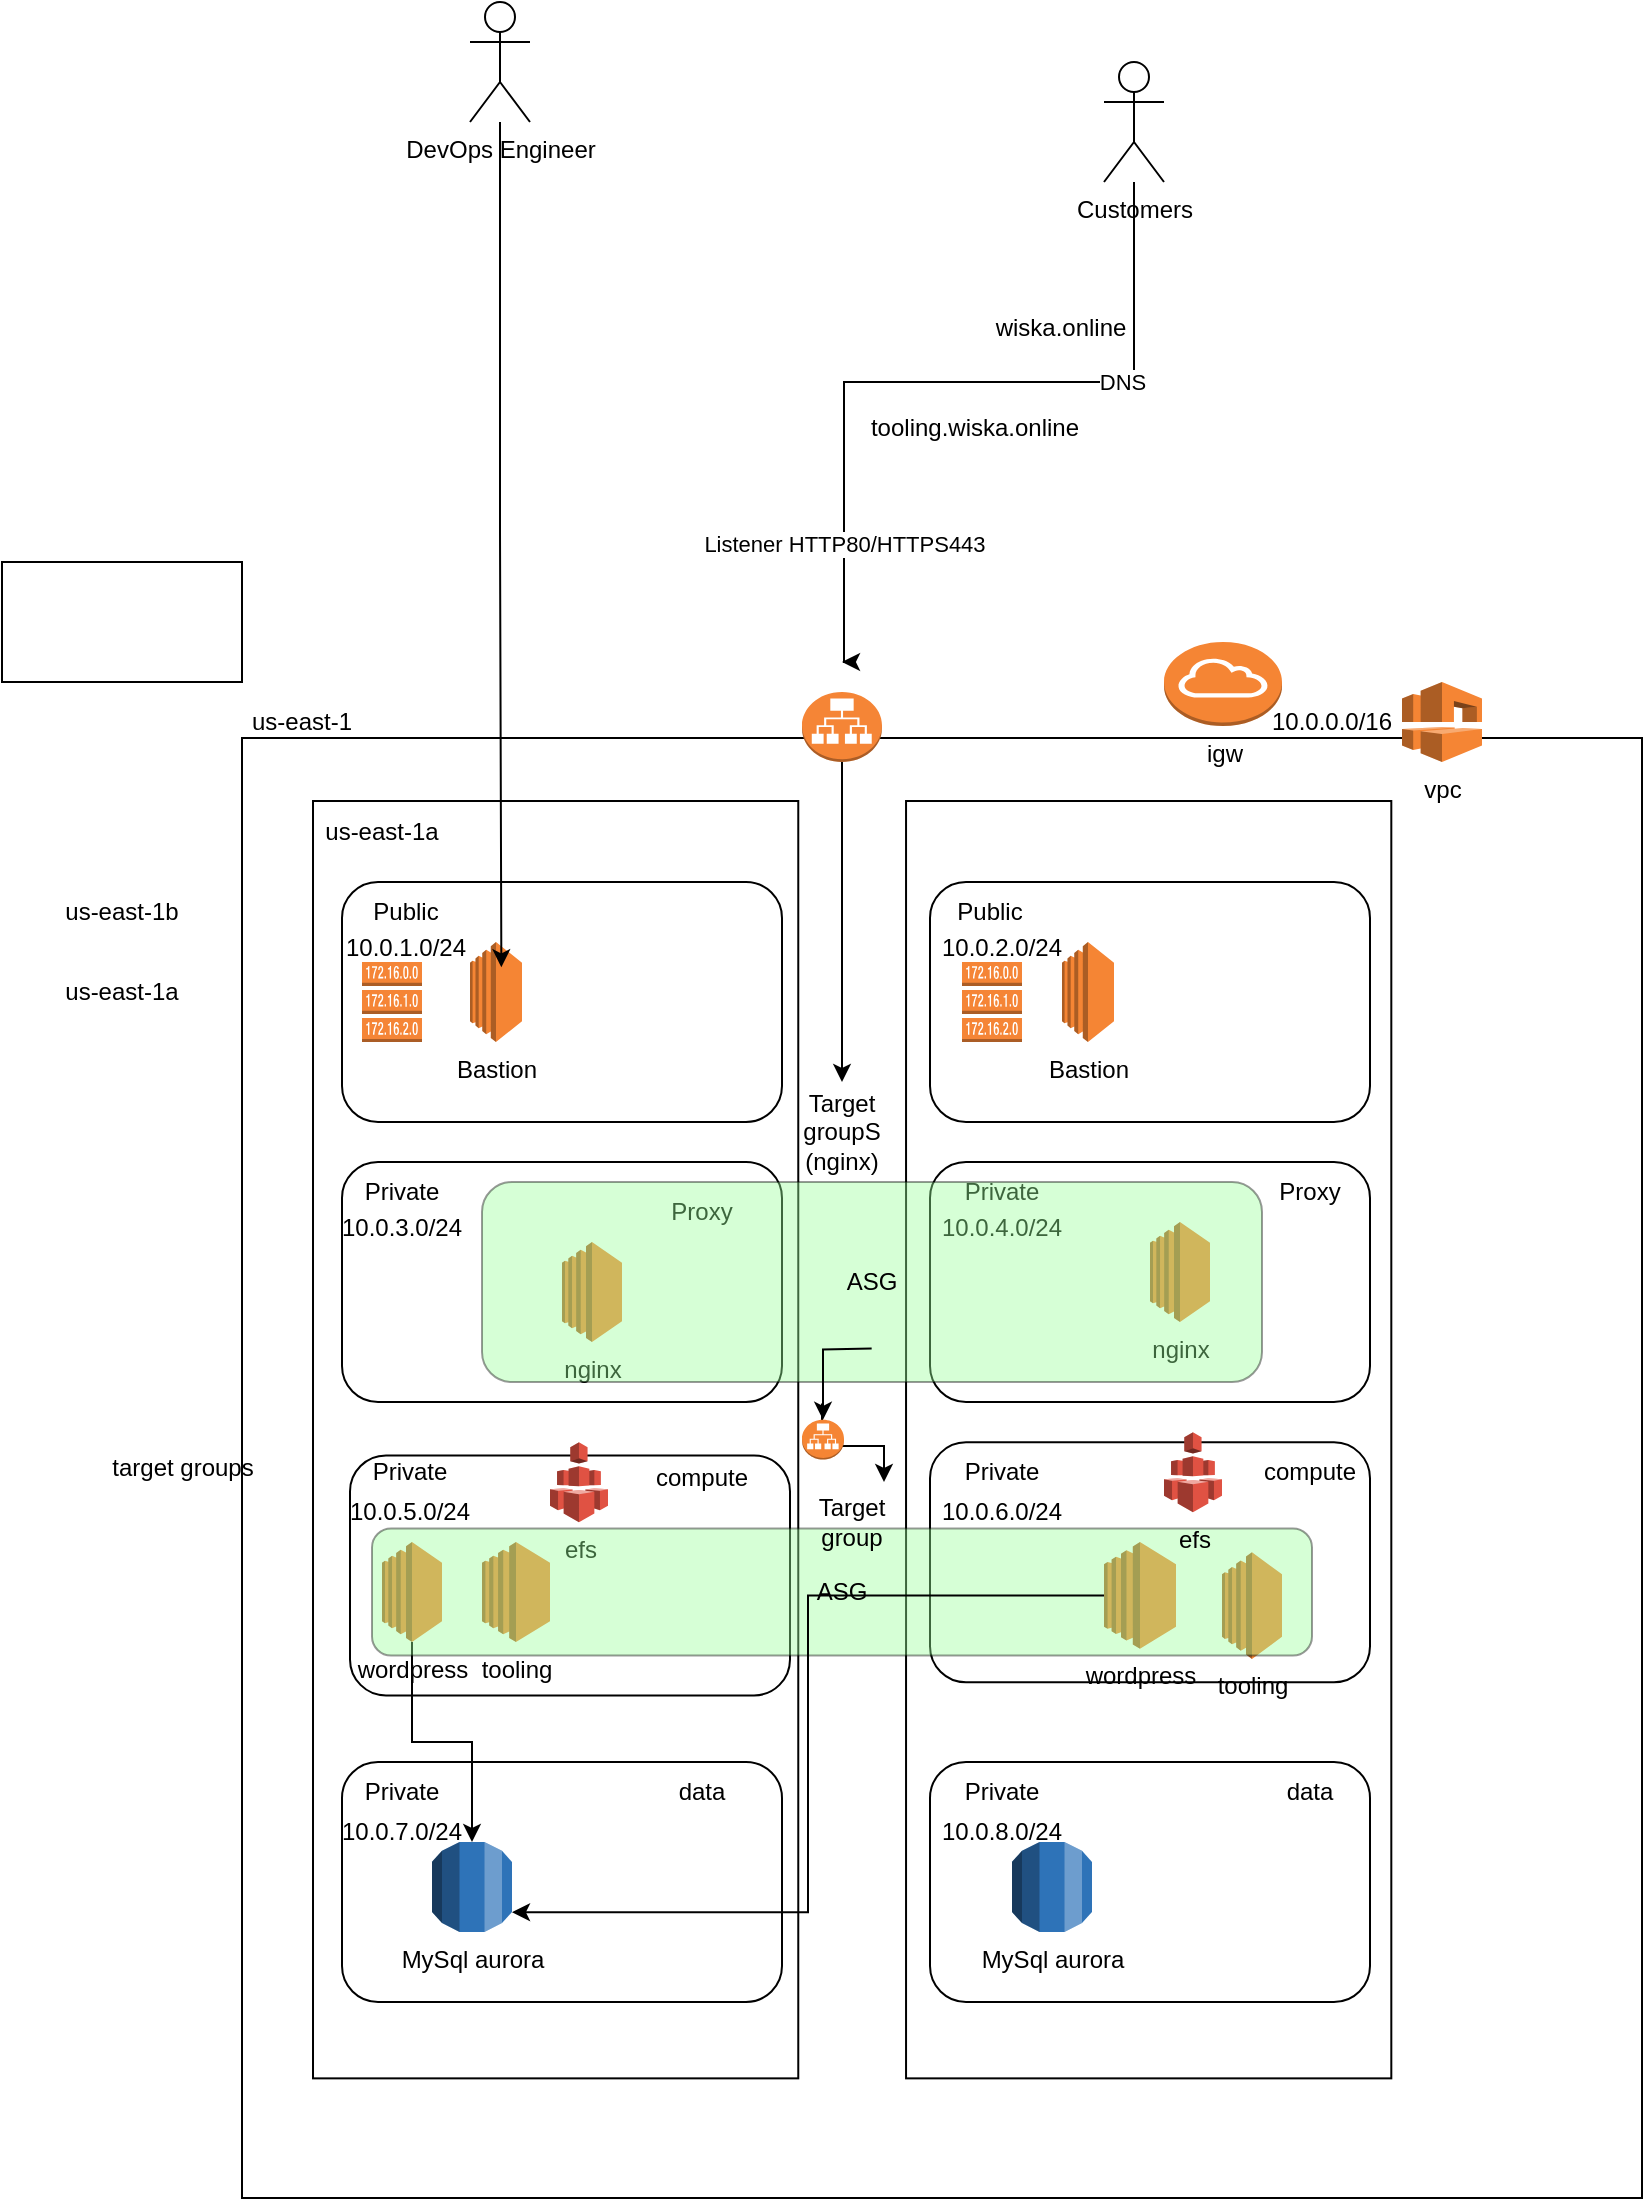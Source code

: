 <mxfile version="24.5.1" type="github">
  <diagram name="Page-1" id="_7cPjbwSHLthKtkstCs8">
    <mxGraphModel dx="1495" dy="1510" grid="1" gridSize="10" guides="1" tooltips="1" connect="1" arrows="1" fold="1" page="1" pageScale="1" pageWidth="827" pageHeight="1169" math="0" shadow="0">
      <root>
        <mxCell id="0" />
        <mxCell id="1" parent="0" />
        <mxCell id="-Hw66Gw2yN3HPsaUF5WC-1" value="DevOps Engineer" style="shape=umlActor;verticalLabelPosition=bottom;verticalAlign=top;html=1;outlineConnect=0;" parent="1" vertex="1">
          <mxGeometry x="74" y="-320" width="30" height="60" as="geometry" />
        </mxCell>
        <mxCell id="-Hw66Gw2yN3HPsaUF5WC-90" style="edgeStyle=orthogonalEdgeStyle;rounded=0;orthogonalLoop=1;jettySize=auto;html=1;" parent="1" source="-Hw66Gw2yN3HPsaUF5WC-3" edge="1">
          <mxGeometry relative="1" as="geometry">
            <mxPoint x="260" y="10" as="targetPoint" />
            <Array as="points">
              <mxPoint x="406" y="-130" />
              <mxPoint x="261" y="-130" />
            </Array>
          </mxGeometry>
        </mxCell>
        <mxCell id="-Hw66Gw2yN3HPsaUF5WC-91" value="DNS" style="edgeLabel;html=1;align=center;verticalAlign=middle;resizable=0;points=[];" parent="-Hw66Gw2yN3HPsaUF5WC-90" vertex="1" connectable="0">
          <mxGeometry x="-0.449" relative="1" as="geometry">
            <mxPoint as="offset" />
          </mxGeometry>
        </mxCell>
        <mxCell id="-Hw66Gw2yN3HPsaUF5WC-3" value="Customers" style="shape=umlActor;verticalLabelPosition=bottom;verticalAlign=top;html=1;outlineConnect=0;" parent="1" vertex="1">
          <mxGeometry x="391" y="-290" width="30" height="60" as="geometry" />
        </mxCell>
        <mxCell id="-Hw66Gw2yN3HPsaUF5WC-4" value="" style="rounded=0;whiteSpace=wrap;html=1;" parent="1" vertex="1">
          <mxGeometry x="-40" y="48" width="700" height="730" as="geometry" />
        </mxCell>
        <mxCell id="-Hw66Gw2yN3HPsaUF5WC-5" value="vpc&lt;div&gt;&lt;br&gt;&lt;/div&gt;" style="outlineConnect=0;dashed=0;verticalLabelPosition=bottom;verticalAlign=top;align=center;html=1;shape=mxgraph.aws3.vpc;fillColor=#F58534;gradientColor=none;" parent="1" vertex="1">
          <mxGeometry x="540" y="20" width="40" height="40" as="geometry" />
        </mxCell>
        <mxCell id="-Hw66Gw2yN3HPsaUF5WC-6" value="us-east-1" style="text;html=1;align=center;verticalAlign=middle;whiteSpace=wrap;rounded=0;" parent="1" vertex="1">
          <mxGeometry x="-40" y="25" width="60" height="30" as="geometry" />
        </mxCell>
        <mxCell id="-Hw66Gw2yN3HPsaUF5WC-8" value="" style="rounded=0;whiteSpace=wrap;html=1;" parent="1" vertex="1">
          <mxGeometry x="-160" y="-40" width="120" height="60" as="geometry" />
        </mxCell>
        <mxCell id="-Hw66Gw2yN3HPsaUF5WC-10" value="us-east-1a" style="text;html=1;align=center;verticalAlign=middle;whiteSpace=wrap;rounded=0;" parent="1" vertex="1">
          <mxGeometry x="-130" y="160" width="60" height="30" as="geometry" />
        </mxCell>
        <mxCell id="-Hw66Gw2yN3HPsaUF5WC-11" value="us-east-1b" style="text;html=1;align=center;verticalAlign=middle;whiteSpace=wrap;rounded=0;" parent="1" vertex="1">
          <mxGeometry x="-130" y="120" width="60" height="30" as="geometry" />
        </mxCell>
        <mxCell id="-Hw66Gw2yN3HPsaUF5WC-12" value="" style="rounded=0;whiteSpace=wrap;html=1;rotation=90;" parent="1" vertex="1">
          <mxGeometry x="-202.52" y="277.53" width="638.68" height="242.63" as="geometry" />
        </mxCell>
        <mxCell id="-Hw66Gw2yN3HPsaUF5WC-14" value="us-east-1a" style="text;html=1;align=center;verticalAlign=middle;whiteSpace=wrap;rounded=0;" parent="1" vertex="1">
          <mxGeometry y="80" width="60" height="30" as="geometry" />
        </mxCell>
        <mxCell id="-Hw66Gw2yN3HPsaUF5WC-18" value="" style="rounded=1;whiteSpace=wrap;html=1;" parent="1" vertex="1">
          <mxGeometry x="10" y="120" width="220" height="120" as="geometry" />
        </mxCell>
        <mxCell id="-Hw66Gw2yN3HPsaUF5WC-19" value="" style="rounded=1;whiteSpace=wrap;html=1;" parent="1" vertex="1">
          <mxGeometry x="10" y="260" width="220" height="120" as="geometry" />
        </mxCell>
        <mxCell id="-Hw66Gw2yN3HPsaUF5WC-20" value="" style="rounded=1;whiteSpace=wrap;html=1;" parent="1" vertex="1">
          <mxGeometry x="14" y="406.71" width="220" height="120" as="geometry" />
        </mxCell>
        <mxCell id="-Hw66Gw2yN3HPsaUF5WC-21" value="" style="rounded=1;whiteSpace=wrap;html=1;" parent="1" vertex="1">
          <mxGeometry x="10" y="560" width="220" height="120" as="geometry" />
        </mxCell>
        <mxCell id="-Hw66Gw2yN3HPsaUF5WC-22" value="igw&lt;div&gt;&lt;br&gt;&lt;/div&gt;" style="outlineConnect=0;dashed=0;verticalLabelPosition=bottom;verticalAlign=top;align=center;html=1;shape=mxgraph.aws3.internet_gateway;fillColor=#F58534;gradientColor=none;" parent="1" vertex="1">
          <mxGeometry x="421" width="59" height="42" as="geometry" />
        </mxCell>
        <mxCell id="-Hw66Gw2yN3HPsaUF5WC-24" value="" style="rounded=0;whiteSpace=wrap;html=1;rotation=90;" parent="1" vertex="1">
          <mxGeometry x="94.0" y="277.53" width="638.68" height="242.63" as="geometry" />
        </mxCell>
        <mxCell id="-Hw66Gw2yN3HPsaUF5WC-25" value="" style="rounded=1;whiteSpace=wrap;html=1;" parent="1" vertex="1">
          <mxGeometry x="304" y="120" width="220" height="120" as="geometry" />
        </mxCell>
        <mxCell id="-Hw66Gw2yN3HPsaUF5WC-26" value="" style="rounded=1;whiteSpace=wrap;html=1;" parent="1" vertex="1">
          <mxGeometry x="304" y="260" width="220" height="120" as="geometry" />
        </mxCell>
        <mxCell id="-Hw66Gw2yN3HPsaUF5WC-27" value="" style="rounded=1;whiteSpace=wrap;html=1;" parent="1" vertex="1">
          <mxGeometry x="304" y="400.16" width="220" height="120" as="geometry" />
        </mxCell>
        <mxCell id="-Hw66Gw2yN3HPsaUF5WC-28" value="" style="rounded=1;whiteSpace=wrap;html=1;" parent="1" vertex="1">
          <mxGeometry x="304" y="560" width="220" height="120" as="geometry" />
        </mxCell>
        <mxCell id="-Hw66Gw2yN3HPsaUF5WC-29" value="10.0.0.0/16" style="text;html=1;align=center;verticalAlign=middle;whiteSpace=wrap;rounded=0;" parent="1" vertex="1">
          <mxGeometry x="480" y="30" width="50" height="20" as="geometry" />
        </mxCell>
        <mxCell id="-Hw66Gw2yN3HPsaUF5WC-30" value="10.0.1.0/24" style="text;html=1;align=center;verticalAlign=middle;whiteSpace=wrap;rounded=0;" parent="1" vertex="1">
          <mxGeometry x="17" y="145" width="50" height="15" as="geometry" />
        </mxCell>
        <mxCell id="-Hw66Gw2yN3HPsaUF5WC-31" value="Public" style="text;html=1;align=center;verticalAlign=middle;whiteSpace=wrap;rounded=0;" parent="1" vertex="1">
          <mxGeometry x="12" y="120" width="60" height="30" as="geometry" />
        </mxCell>
        <mxCell id="-Hw66Gw2yN3HPsaUF5WC-32" value="Public" style="text;html=1;align=center;verticalAlign=middle;whiteSpace=wrap;rounded=0;" parent="1" vertex="1">
          <mxGeometry x="304" y="120" width="60" height="30" as="geometry" />
        </mxCell>
        <mxCell id="-Hw66Gw2yN3HPsaUF5WC-33" value="Private" style="text;html=1;align=center;verticalAlign=middle;whiteSpace=wrap;rounded=0;" parent="1" vertex="1">
          <mxGeometry x="10" y="260" width="60" height="30" as="geometry" />
        </mxCell>
        <mxCell id="-Hw66Gw2yN3HPsaUF5WC-34" value="Private" style="text;html=1;align=center;verticalAlign=middle;whiteSpace=wrap;rounded=0;" parent="1" vertex="1">
          <mxGeometry x="310" y="260" width="60" height="30" as="geometry" />
        </mxCell>
        <mxCell id="-Hw66Gw2yN3HPsaUF5WC-35" value="Private" style="text;html=1;align=center;verticalAlign=middle;whiteSpace=wrap;rounded=0;" parent="1" vertex="1">
          <mxGeometry x="14" y="400.16" width="60" height="30" as="geometry" />
        </mxCell>
        <mxCell id="-Hw66Gw2yN3HPsaUF5WC-36" value="Private" style="text;html=1;align=center;verticalAlign=middle;whiteSpace=wrap;rounded=0;" parent="1" vertex="1">
          <mxGeometry x="310" y="400.16" width="60" height="30" as="geometry" />
        </mxCell>
        <mxCell id="-Hw66Gw2yN3HPsaUF5WC-37" value="Private" style="text;html=1;align=center;verticalAlign=middle;whiteSpace=wrap;rounded=0;" parent="1" vertex="1">
          <mxGeometry x="10" y="560" width="60" height="30" as="geometry" />
        </mxCell>
        <mxCell id="-Hw66Gw2yN3HPsaUF5WC-38" value="Private" style="text;html=1;align=center;verticalAlign=middle;whiteSpace=wrap;rounded=0;" parent="1" vertex="1">
          <mxGeometry x="310" y="560" width="60" height="30" as="geometry" />
        </mxCell>
        <mxCell id="-Hw66Gw2yN3HPsaUF5WC-42" value="10.0.2.0/24" style="text;html=1;align=center;verticalAlign=middle;whiteSpace=wrap;rounded=0;" parent="1" vertex="1">
          <mxGeometry x="310" y="137.5" width="60" height="30" as="geometry" />
        </mxCell>
        <mxCell id="-Hw66Gw2yN3HPsaUF5WC-43" value="10.0.3.0/24" style="text;html=1;align=center;verticalAlign=middle;whiteSpace=wrap;rounded=0;" parent="1" vertex="1">
          <mxGeometry x="10" y="277.53" width="60" height="30" as="geometry" />
        </mxCell>
        <mxCell id="-Hw66Gw2yN3HPsaUF5WC-44" value="10.0.4.0/24" style="text;html=1;align=center;verticalAlign=middle;whiteSpace=wrap;rounded=0;" parent="1" vertex="1">
          <mxGeometry x="310" y="277.53" width="60" height="30" as="geometry" />
        </mxCell>
        <mxCell id="-Hw66Gw2yN3HPsaUF5WC-45" value="10.0.6.0/24" style="text;html=1;align=center;verticalAlign=middle;whiteSpace=wrap;rounded=0;" parent="1" vertex="1">
          <mxGeometry x="310" y="420" width="60" height="30" as="geometry" />
        </mxCell>
        <mxCell id="-Hw66Gw2yN3HPsaUF5WC-46" value="10.0.5.0/24" style="text;html=1;align=center;verticalAlign=middle;whiteSpace=wrap;rounded=0;" parent="1" vertex="1">
          <mxGeometry x="14" y="420" width="60" height="30" as="geometry" />
        </mxCell>
        <mxCell id="-Hw66Gw2yN3HPsaUF5WC-47" value="10.0.7.0/24" style="text;html=1;align=center;verticalAlign=middle;whiteSpace=wrap;rounded=0;" parent="1" vertex="1">
          <mxGeometry x="10" y="580" width="60" height="30" as="geometry" />
        </mxCell>
        <mxCell id="-Hw66Gw2yN3HPsaUF5WC-48" value="10.0.8.0/24" style="text;html=1;align=center;verticalAlign=middle;whiteSpace=wrap;rounded=0;" parent="1" vertex="1">
          <mxGeometry x="310" y="580" width="60" height="30" as="geometry" />
        </mxCell>
        <mxCell id="-Hw66Gw2yN3HPsaUF5WC-49" value="" style="outlineConnect=0;dashed=0;verticalLabelPosition=bottom;verticalAlign=top;align=center;html=1;shape=mxgraph.aws3.route_table;fillColor=#F58536;gradientColor=none;" parent="1" vertex="1">
          <mxGeometry x="20" y="160" width="30" height="40" as="geometry" />
        </mxCell>
        <mxCell id="-Hw66Gw2yN3HPsaUF5WC-50" value="Bastion" style="outlineConnect=0;dashed=0;verticalLabelPosition=bottom;verticalAlign=top;align=center;html=1;shape=mxgraph.aws3.ec2;fillColor=#F58534;gradientColor=none;" parent="1" vertex="1">
          <mxGeometry x="74" y="150" width="26" height="50" as="geometry" />
        </mxCell>
        <mxCell id="-Hw66Gw2yN3HPsaUF5WC-51" value="" style="outlineConnect=0;dashed=0;verticalLabelPosition=bottom;verticalAlign=top;align=center;html=1;shape=mxgraph.aws3.route_table;fillColor=#F58536;gradientColor=none;" parent="1" vertex="1">
          <mxGeometry x="320" y="160" width="30" height="40" as="geometry" />
        </mxCell>
        <mxCell id="-Hw66Gw2yN3HPsaUF5WC-52" value="Bastion" style="outlineConnect=0;dashed=0;verticalLabelPosition=bottom;verticalAlign=top;align=center;html=1;shape=mxgraph.aws3.ec2;fillColor=#F58534;gradientColor=none;" parent="1" vertex="1">
          <mxGeometry x="370" y="150" width="26" height="50" as="geometry" />
        </mxCell>
        <mxCell id="-Hw66Gw2yN3HPsaUF5WC-53" value="nginx&lt;div&gt;&lt;br&gt;&lt;/div&gt;" style="outlineConnect=0;dashed=0;verticalLabelPosition=bottom;verticalAlign=top;align=center;html=1;shape=mxgraph.aws3.ec2;fillColor=#F58534;gradientColor=none;" parent="1" vertex="1">
          <mxGeometry x="120" y="300" width="30" height="50" as="geometry" />
        </mxCell>
        <mxCell id="-Hw66Gw2yN3HPsaUF5WC-54" value="MySql aurora" style="outlineConnect=0;dashed=0;verticalLabelPosition=bottom;verticalAlign=top;align=center;html=1;shape=mxgraph.aws3.rds;fillColor=#2E73B8;gradientColor=none;" parent="1" vertex="1">
          <mxGeometry x="55" y="600" width="40" height="45" as="geometry" />
        </mxCell>
        <mxCell id="KXOsHfbf65hhS5-PwLxQ-32" style="edgeStyle=orthogonalEdgeStyle;rounded=0;orthogonalLoop=1;jettySize=auto;html=1;" edge="1" parent="1" source="-Hw66Gw2yN3HPsaUF5WC-55" target="-Hw66Gw2yN3HPsaUF5WC-54">
          <mxGeometry relative="1" as="geometry" />
        </mxCell>
        <mxCell id="-Hw66Gw2yN3HPsaUF5WC-55" value="wordpress" style="outlineConnect=0;dashed=0;verticalLabelPosition=bottom;verticalAlign=top;align=center;html=1;shape=mxgraph.aws3.ec2;fillColor=#F58534;gradientColor=none;" parent="1" vertex="1">
          <mxGeometry x="30" y="450" width="30" height="50" as="geometry" />
        </mxCell>
        <mxCell id="-Hw66Gw2yN3HPsaUF5WC-56" value="tooling" style="outlineConnect=0;dashed=0;verticalLabelPosition=bottom;verticalAlign=top;align=center;html=1;shape=mxgraph.aws3.ec2;fillColor=#F58534;gradientColor=none;" parent="1" vertex="1">
          <mxGeometry x="80" y="450" width="34" height="50" as="geometry" />
        </mxCell>
        <mxCell id="-Hw66Gw2yN3HPsaUF5WC-57" value="nginx&lt;div&gt;&lt;br&gt;&lt;/div&gt;" style="outlineConnect=0;dashed=0;verticalLabelPosition=bottom;verticalAlign=top;align=center;html=1;shape=mxgraph.aws3.ec2;fillColor=#F58534;gradientColor=none;" parent="1" vertex="1">
          <mxGeometry x="414" y="290" width="30" height="50" as="geometry" />
        </mxCell>
        <mxCell id="-Hw66Gw2yN3HPsaUF5WC-60" value="wordpress" style="outlineConnect=0;dashed=0;verticalLabelPosition=bottom;verticalAlign=top;align=center;html=1;shape=mxgraph.aws3.ec2;fillColor=#F58534;gradientColor=none;" parent="1" vertex="1">
          <mxGeometry x="391.0" y="450" width="36" height="53.41" as="geometry" />
        </mxCell>
        <mxCell id="-Hw66Gw2yN3HPsaUF5WC-61" value="tooling" style="outlineConnect=0;dashed=0;verticalLabelPosition=bottom;verticalAlign=top;align=center;html=1;shape=mxgraph.aws3.ec2;fillColor=#F58534;gradientColor=none;" parent="1" vertex="1">
          <mxGeometry x="450" y="455.08" width="30" height="53.41" as="geometry" />
        </mxCell>
        <mxCell id="-Hw66Gw2yN3HPsaUF5WC-62" value="Proxy" style="text;html=1;align=center;verticalAlign=middle;whiteSpace=wrap;rounded=0;" parent="1" vertex="1">
          <mxGeometry x="160" y="270" width="60" height="30" as="geometry" />
        </mxCell>
        <mxCell id="-Hw66Gw2yN3HPsaUF5WC-63" value="Proxy" style="text;html=1;align=center;verticalAlign=middle;whiteSpace=wrap;rounded=0;" parent="1" vertex="1">
          <mxGeometry x="464" y="260" width="60" height="30" as="geometry" />
        </mxCell>
        <mxCell id="-Hw66Gw2yN3HPsaUF5WC-64" value="compute" style="text;html=1;align=center;verticalAlign=middle;whiteSpace=wrap;rounded=0;" parent="1" vertex="1">
          <mxGeometry x="160" y="403.41" width="60" height="30" as="geometry" />
        </mxCell>
        <mxCell id="-Hw66Gw2yN3HPsaUF5WC-66" value="compute" style="text;html=1;align=center;verticalAlign=middle;whiteSpace=wrap;rounded=0;" parent="1" vertex="1">
          <mxGeometry x="464" y="400.16" width="60" height="30" as="geometry" />
        </mxCell>
        <mxCell id="-Hw66Gw2yN3HPsaUF5WC-67" value="data" style="text;html=1;align=center;verticalAlign=middle;whiteSpace=wrap;rounded=0;" parent="1" vertex="1">
          <mxGeometry x="160" y="560" width="60" height="30" as="geometry" />
        </mxCell>
        <mxCell id="-Hw66Gw2yN3HPsaUF5WC-68" value="data" style="text;html=1;align=center;verticalAlign=middle;whiteSpace=wrap;rounded=0;" parent="1" vertex="1">
          <mxGeometry x="464" y="560" width="60" height="30" as="geometry" />
        </mxCell>
        <mxCell id="-Hw66Gw2yN3HPsaUF5WC-69" value="MySql aurora" style="outlineConnect=0;dashed=0;verticalLabelPosition=bottom;verticalAlign=top;align=center;html=1;shape=mxgraph.aws3.rds;fillColor=#2E73B8;gradientColor=none;" parent="1" vertex="1">
          <mxGeometry x="345" y="600" width="40" height="45" as="geometry" />
        </mxCell>
        <mxCell id="-Hw66Gw2yN3HPsaUF5WC-70" value="efs&lt;div&gt;&lt;br&gt;&lt;/div&gt;" style="outlineConnect=0;dashed=0;verticalLabelPosition=bottom;verticalAlign=top;align=center;html=1;shape=mxgraph.aws3.efs;fillColor=#E05243;gradientColor=none;" parent="1" vertex="1">
          <mxGeometry x="114" y="400.16" width="29" height="40" as="geometry" />
        </mxCell>
        <mxCell id="-Hw66Gw2yN3HPsaUF5WC-75" style="edgeStyle=orthogonalEdgeStyle;rounded=0;orthogonalLoop=1;jettySize=auto;html=1;entryX=0.603;entryY=0.253;entryDx=0;entryDy=0;entryPerimeter=0;" parent="1" source="-Hw66Gw2yN3HPsaUF5WC-1" target="-Hw66Gw2yN3HPsaUF5WC-50" edge="1">
          <mxGeometry relative="1" as="geometry" />
        </mxCell>
        <mxCell id="-Hw66Gw2yN3HPsaUF5WC-76" value="" style="outlineConnect=0;dashed=0;verticalLabelPosition=bottom;verticalAlign=top;align=center;html=1;shape=mxgraph.aws3.application_load_balancer;fillColor=#F58536;gradientColor=none;" parent="1" vertex="1">
          <mxGeometry x="240" y="25" width="40" height="35" as="geometry" />
        </mxCell>
        <mxCell id="-Hw66Gw2yN3HPsaUF5WC-92" value="wiska.online" style="text;html=1;align=center;verticalAlign=middle;resizable=0;points=[];autosize=1;strokeColor=none;fillColor=none;" parent="1" vertex="1">
          <mxGeometry x="324" y="-172" width="90" height="30" as="geometry" />
        </mxCell>
        <mxCell id="-Hw66Gw2yN3HPsaUF5WC-93" value="tooling.wiska.online" style="text;html=1;align=center;verticalAlign=middle;resizable=0;points=[];autosize=1;strokeColor=none;fillColor=none;" parent="1" vertex="1">
          <mxGeometry x="261" y="-122" width="130" height="30" as="geometry" />
        </mxCell>
        <mxCell id="-Hw66Gw2yN3HPsaUF5WC-94" value="ASG" style="rounded=1;whiteSpace=wrap;html=1;fillColor=#99FF99;opacity=40;" parent="1" vertex="1">
          <mxGeometry x="80" y="270" width="390" height="100" as="geometry" />
        </mxCell>
        <mxCell id="-Hw66Gw2yN3HPsaUF5WC-95" style="edgeStyle=orthogonalEdgeStyle;rounded=0;orthogonalLoop=1;jettySize=auto;html=1;" parent="1" source="-Hw66Gw2yN3HPsaUF5WC-76" edge="1">
          <mxGeometry relative="1" as="geometry">
            <mxPoint x="260" y="220" as="targetPoint" />
          </mxGeometry>
        </mxCell>
        <mxCell id="-Hw66Gw2yN3HPsaUF5WC-97" value="Listener HTTP80/HTTPS443" style="edgeLabel;html=1;align=center;verticalAlign=middle;resizable=0;points=[];" parent="-Hw66Gw2yN3HPsaUF5WC-95" vertex="1" connectable="0">
          <mxGeometry x="0.045" relative="1" as="geometry">
            <mxPoint y="-193" as="offset" />
          </mxGeometry>
        </mxCell>
        <mxCell id="-Hw66Gw2yN3HPsaUF5WC-96" value="Target&lt;div&gt;groupS&lt;/div&gt;&lt;div&gt;(nginx)&lt;/div&gt;" style="text;html=1;align=center;verticalAlign=middle;whiteSpace=wrap;rounded=0;" parent="1" vertex="1">
          <mxGeometry x="230" y="230" width="60" height="30" as="geometry" />
        </mxCell>
        <mxCell id="KXOsHfbf65hhS5-PwLxQ-12" value="ASG" style="rounded=1;whiteSpace=wrap;html=1;fillColor=#99FF99;opacity=40;" vertex="1" parent="1">
          <mxGeometry x="25" y="443.21" width="470" height="63.57" as="geometry" />
        </mxCell>
        <mxCell id="KXOsHfbf65hhS5-PwLxQ-13" value="efs&lt;div&gt;&lt;br&gt;&lt;/div&gt;" style="outlineConnect=0;dashed=0;verticalLabelPosition=bottom;verticalAlign=top;align=center;html=1;shape=mxgraph.aws3.efs;fillColor=#E05243;gradientColor=none;" vertex="1" parent="1">
          <mxGeometry x="421" y="395.16" width="29" height="40" as="geometry" />
        </mxCell>
        <mxCell id="KXOsHfbf65hhS5-PwLxQ-26" style="edgeStyle=orthogonalEdgeStyle;rounded=0;orthogonalLoop=1;jettySize=auto;html=1;" edge="1" parent="1">
          <mxGeometry relative="1" as="geometry">
            <mxPoint x="250" y="380.76" as="sourcePoint" />
            <mxPoint x="281" y="420" as="targetPoint" />
            <Array as="points">
              <mxPoint x="250" y="402" />
              <mxPoint x="281" y="402" />
            </Array>
          </mxGeometry>
        </mxCell>
        <mxCell id="KXOsHfbf65hhS5-PwLxQ-15" value="" style="outlineConnect=0;dashed=0;verticalLabelPosition=bottom;verticalAlign=top;align=center;html=1;shape=mxgraph.aws3.application_load_balancer;fillColor=#F58534;gradientColor=none;" vertex="1" parent="1">
          <mxGeometry x="240" y="388.92" width="21" height="19.84" as="geometry" />
        </mxCell>
        <mxCell id="KXOsHfbf65hhS5-PwLxQ-16" style="edgeStyle=orthogonalEdgeStyle;rounded=0;orthogonalLoop=1;jettySize=auto;html=1;entryX=0.5;entryY=0;entryDx=0;entryDy=0;entryPerimeter=0;" edge="1" parent="1" target="KXOsHfbf65hhS5-PwLxQ-15">
          <mxGeometry relative="1" as="geometry">
            <mxPoint x="274.83" y="353.29" as="sourcePoint" />
            <mxPoint x="274.83" y="395.16" as="targetPoint" />
          </mxGeometry>
        </mxCell>
        <mxCell id="KXOsHfbf65hhS5-PwLxQ-22" value="target groups" style="text;html=1;align=center;verticalAlign=middle;resizable=0;points=[];autosize=1;strokeColor=none;fillColor=none;" vertex="1" parent="1">
          <mxGeometry x="-115" y="398" width="90" height="30" as="geometry" />
        </mxCell>
        <mxCell id="KXOsHfbf65hhS5-PwLxQ-23" value="Target&lt;div&gt;group&lt;/div&gt;" style="text;html=1;align=center;verticalAlign=middle;whiteSpace=wrap;rounded=0;" vertex="1" parent="1">
          <mxGeometry x="240" y="435.16" width="50" height="10" as="geometry" />
        </mxCell>
        <mxCell id="KXOsHfbf65hhS5-PwLxQ-33" style="edgeStyle=orthogonalEdgeStyle;rounded=0;orthogonalLoop=1;jettySize=auto;html=1;entryX=1;entryY=0.78;entryDx=0;entryDy=0;entryPerimeter=0;" edge="1" parent="1" source="-Hw66Gw2yN3HPsaUF5WC-60" target="-Hw66Gw2yN3HPsaUF5WC-54">
          <mxGeometry relative="1" as="geometry" />
        </mxCell>
      </root>
    </mxGraphModel>
  </diagram>
</mxfile>

